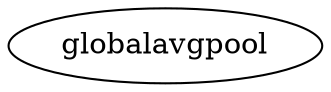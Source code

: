 digraph pool_b {
    globalavgpool  [op_type="globalavgpool",
            input=yes,
            output=yes];
}